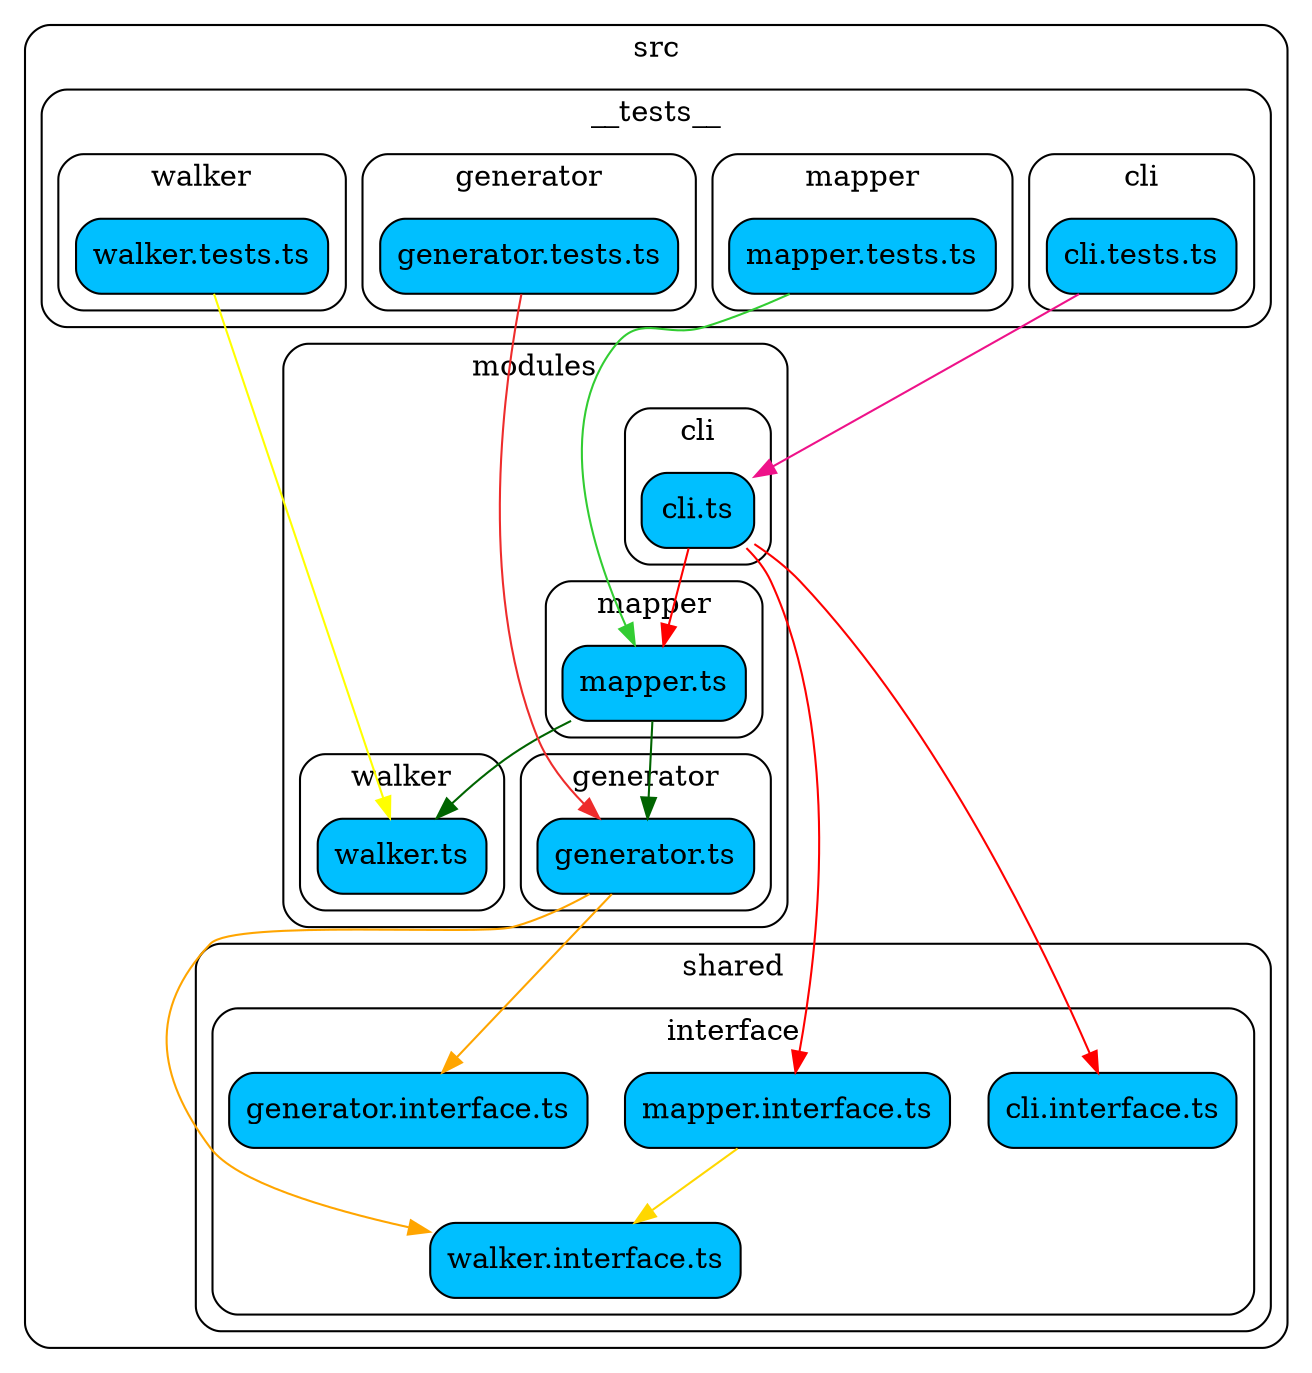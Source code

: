 digraph codemapper20190310 {
        splines="curved";
        node [nodesep=1000.0];
        graph [overlap=scalexy; splines=true];

            subgraph clustersrc {
            node [style="filled,rounded", fillcolor=deepskyblue, shape=box];
            subgraph clustermodules {
            node [style="filled,rounded", fillcolor=deepskyblue, shape=box];
            subgraph clustercli {
            node [style="filled,rounded", fillcolor=deepskyblue, shape=box];clits[label="cli.ts"];
            label="cli";
            style=rounded;
        }
            subgraph clustergenerator {
            node [style="filled,rounded", fillcolor=deepskyblue, shape=box];generatorts[label="generator.ts"];
            label="generator";
            style=rounded;
        }
            subgraph clustermapper {
            node [style="filled,rounded", fillcolor=deepskyblue, shape=box];mapperts[label="mapper.ts"];
            label="mapper";
            style=rounded;
        }
            subgraph clusterwalker {
            node [style="filled,rounded", fillcolor=deepskyblue, shape=box];walkerts[label="walker.ts"];
            label="walker";
            style=rounded;
        }
            label="modules";
            style=rounded;
        }
            subgraph clustershared {
            node [style="filled,rounded", fillcolor=deepskyblue, shape=box];
            subgraph clusterinterface {
            node [style="filled,rounded", fillcolor=deepskyblue, shape=box];cliinterfacets[label="cli.interface.ts"];generatorinterfacets[label="generator.interface.ts"];mapperinterfacets[label="mapper.interface.ts"];walkerinterfacets[label="walker.interface.ts"];
            label="interface";
            style=rounded;
        }
            label="shared";
            style=rounded;
        }
            subgraph cluster__tests__ {
            node [style="filled,rounded", fillcolor=deepskyblue, shape=box];
            subgraph clustercli2 {
            node [style="filled,rounded", fillcolor=deepskyblue, shape=box];cliteststs[label="cli.tests.ts"];
            label="cli";
            style=rounded;
        }
            subgraph clustergenerator2 {
            node [style="filled,rounded", fillcolor=deepskyblue, shape=box];generatorteststs[label="generator.tests.ts"];
            label="generator";
            style=rounded;
        }
            subgraph clustermapper2 {
            node [style="filled,rounded", fillcolor=deepskyblue, shape=box];mapperteststs[label="mapper.tests.ts"];
            label="mapper";
            style=rounded;
        }
            subgraph clusterwalker2 {
            node [style="filled,rounded", fillcolor=deepskyblue, shape=box];walkerteststs[label="walker.tests.ts"];
            label="walker";
            style=rounded;
        }
            label="__tests__";
            style=rounded;
        }
            label="src";
            style=rounded;
        }clits -> {mapperts, mapperinterfacets, cliinterfacets} [color=red];generatorts -> {walkerinterfacets, generatorinterfacets} [color=orange];mapperts -> {walkerts, generatorts} [color=darkgreen];mapperinterfacets -> {walkerinterfacets} [color=gold];cliteststs -> {clits} [color=deeppink2];generatorteststs -> {generatorts} [color=firebrick2];mapperteststs -> {mapperts} [color=limegreen];walkerteststs -> {walkerts} [color=yellow];}
